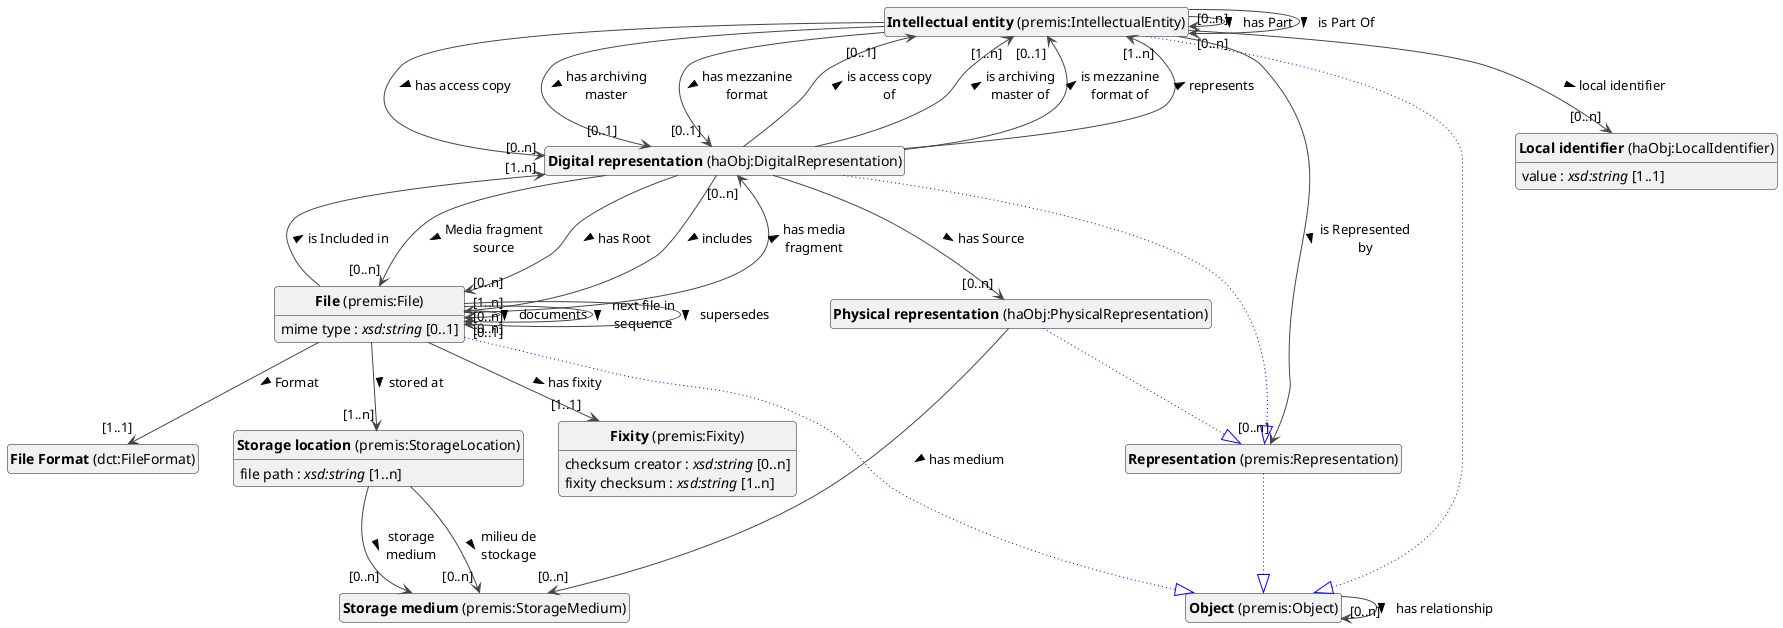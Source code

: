 @startuml
!theme vibrant
skinparam classFontSize 14
!define LIGHTORANGE
skinparam componentStyle uml2
skinparam wrapMessageWidth 100
' skinparam ArrowColor #Maroon
' Remove shadows
skinparam shadowing false
'skinparam linetype polyline
skinparam ArrowMessageAlignment left


class "<b>Object</b> (premis:Object)" as premis_Object [[#premis%3AObject]]
class "<b>Intellectual entity</b> (premis:IntellectualEntity)" as premis_IntellectualEntity [[#premis%3AIntellectualEntity]]
class "<b>Object</b> (premis:Object)" as premis_Object [[#premis%3AObject]]
class "<b>Physical representation</b> (haObj:PhysicalRepresentation)" as haObj_PhysicalRepresentation [[#haObj%3APhysicalRepresentation]]
class "<b>Representation</b> (premis:Representation)" as premis_Representation [[#premis%3ARepresentation]]
class "<b>Digital representation</b> (haObj:DigitalRepresentation)" as haObj_DigitalRepresentation [[#haObj%3ADigitalRepresentation]]
class "<b>Representation</b> (premis:Representation)" as premis_Representation [[#premis%3ARepresentation]]
class "<b>File</b> (premis:File)" as premis_File [[#premis%3AFile]]
class "<b>Object</b> (premis:Object)" as premis_Object [[#premis%3AObject]]
class "<b>Fixity</b> (premis:Fixity)" as premis_Fixity [[#premis%3AFixity]]
class "<b>Storage location</b> (premis:StorageLocation)" as premis_StorageLocation [[#premis%3AStorageLocation]]
class "<b>Local identifier</b> (haObj:LocalIdentifier)" as haObj_LocalIdentifier [[#haObj%3ALocalIdentifier]]
class "<b>Representation</b> (premis:Representation)" as premis_Representation [[#premis%3ARepresentation]]
class "<b>Object</b> (premis:Object)" as premis_Object [[#premis%3AObject]]
class "<b>Storage medium</b> (premis:StorageMedium)" as premis_StorageMedium [[#premis%3AStorageMedium]]
class "<b>File Format</b> (dct:FileFormat)" as dct_FileFormat [[#dct%3AFileFormat]]



premis_Object --> "[0..n]" premis_Object : has relationship >

premis_IntellectualEntity --|> premis_Object #blue;line.dotted;text:blue


premis_IntellectualEntity --> "[0..n]" premis_IntellectualEntity : has Part >

premis_IntellectualEntity --> "[0..n]" haObj_DigitalRepresentation : has access copy >

premis_IntellectualEntity --> "[0..1]" haObj_DigitalRepresentation : has archiving master >

premis_IntellectualEntity --> "[0..1]" haObj_DigitalRepresentation : has mezzanine format >

premis_IntellectualEntity --> "[0..n]" premis_IntellectualEntity : is Part Of >

premis_IntellectualEntity --> "[0..n]" premis_Representation : is Represented by >

premis_IntellectualEntity --> "[0..n]" haObj_LocalIdentifier : local identifier >

haObj_PhysicalRepresentation --|> premis_Representation #blue;line.dotted;text:blue


haObj_PhysicalRepresentation --> "[0..n]" premis_StorageMedium : has medium >

haObj_DigitalRepresentation --|> premis_Representation #blue;line.dotted;text:blue


haObj_DigitalRepresentation --> "[0..n]" premis_File : Media fragment source >

haObj_DigitalRepresentation --> "[0..n]" premis_File : has Root >

haObj_DigitalRepresentation --> "[0..n]" haObj_PhysicalRepresentation : has Source >

haObj_DigitalRepresentation --> "[1..n]" premis_File : includes >

haObj_DigitalRepresentation --> "[0..1]" premis_IntellectualEntity : is access copy of >

haObj_DigitalRepresentation --> "[1..n]" premis_IntellectualEntity : is archiving master of >

haObj_DigitalRepresentation --> "[0..1]" premis_IntellectualEntity : is mezzanine format of >

haObj_DigitalRepresentation --> "[1..n]" premis_IntellectualEntity : represents >

premis_File --|> premis_Object #blue;line.dotted;text:blue


premis_File --> "[1..1]" dct_FileFormat : Format >

premis_File --> "[0..n]" premis_File : documents >

premis_File --> "[1..1]" premis_Fixity : has fixity >

premis_File --> "[0..n]" haObj_DigitalRepresentation : has media fragment >

premis_File --> "[1..n]" haObj_DigitalRepresentation : is Included in >
premis_File : mime type : <i>xsd:string</i> [0..1]


premis_File --> "[0..1]" premis_File : next file in sequence >

premis_File --> "[1..n]" premis_StorageLocation : stored at >

premis_File --> "[0..n]" premis_File : supersedes >


premis_Fixity : checksum creator : <i>xsd:string</i> [0..n]

premis_Fixity : fixity checksum : <i>xsd:string</i> [1..n]



premis_StorageLocation : file path : <i>xsd:string</i> [1..n]


premis_StorageLocation --> "[0..n]" premis_StorageMedium : milieu de stockage >

premis_StorageLocation --> "[0..n]" premis_StorageMedium : storage medium >


haObj_LocalIdentifier : value : <i>xsd:string</i> [1..1]


premis_Representation --|> premis_Object #blue;line.dotted;text:blue







hide circle
hide methods
hide empty members
@enduml


